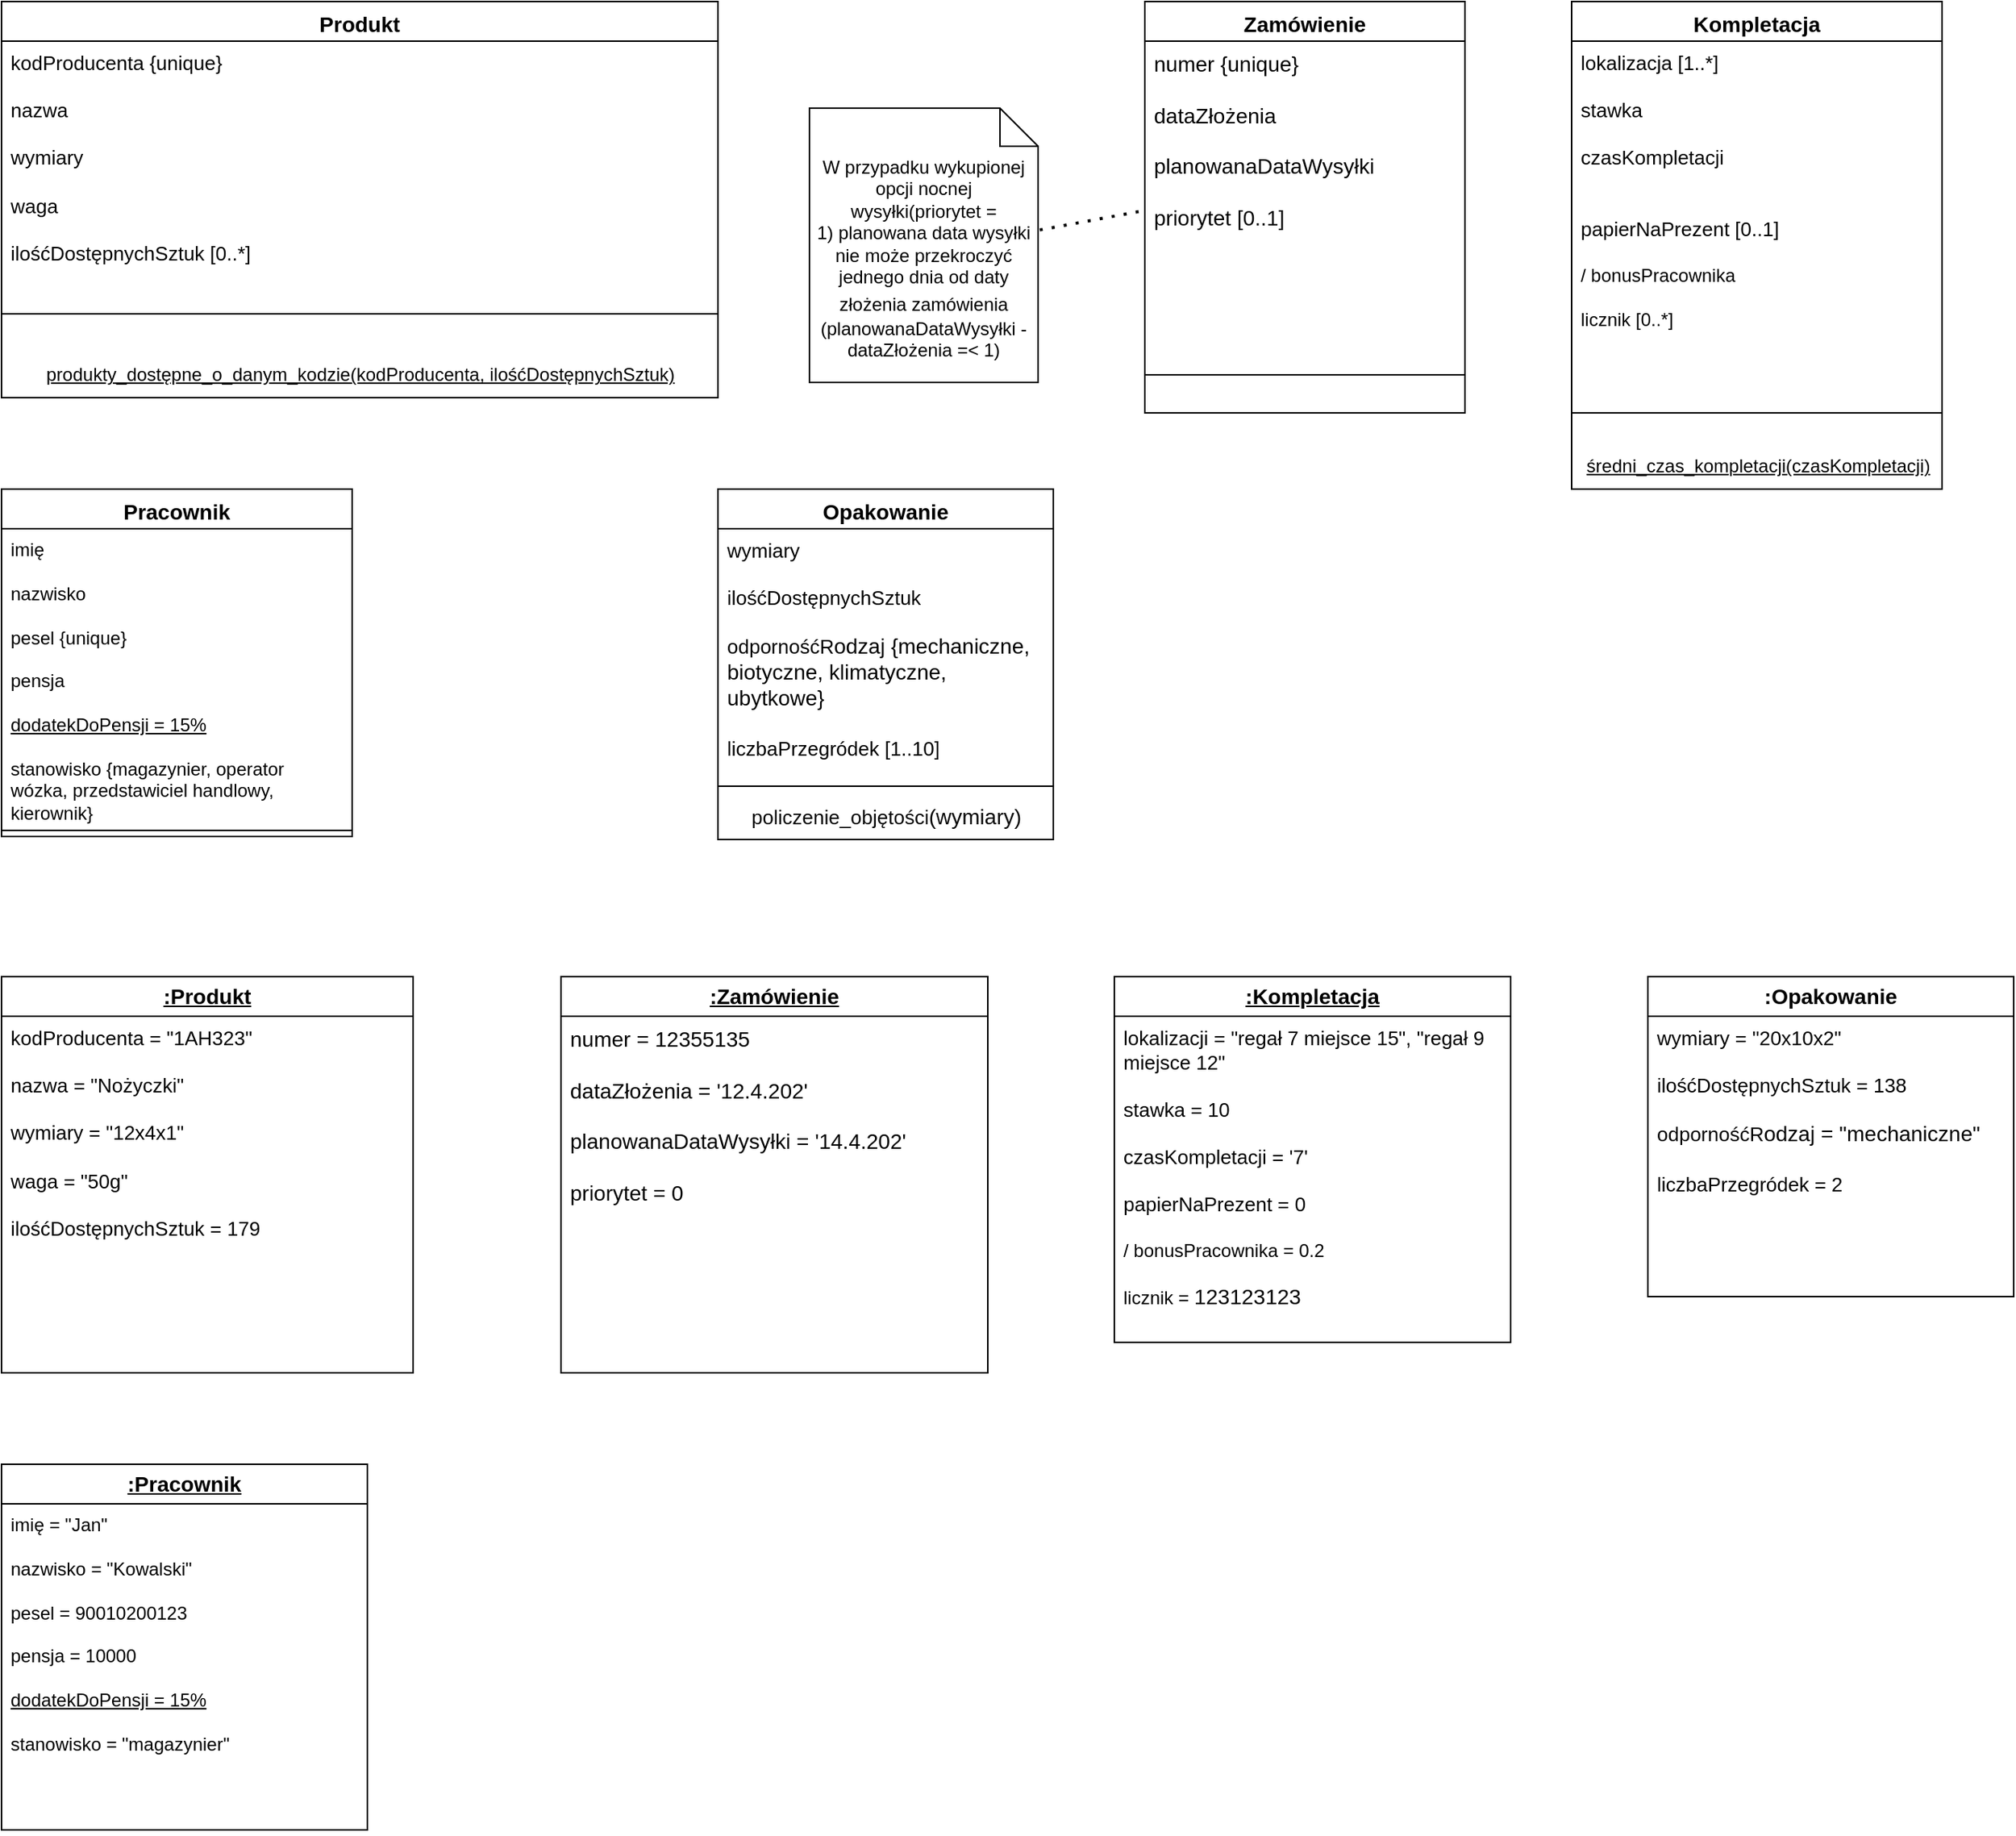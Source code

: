 <mxfile version="24.8.3">
  <diagram id="C5RBs43oDa-KdzZeNtuy" name="Page-1">
    <mxGraphModel dx="1289" dy="862" grid="1" gridSize="10" guides="1" tooltips="1" connect="1" arrows="1" fold="1" page="1" pageScale="1" pageWidth="827" pageHeight="1169" math="0" shadow="0">
      <root>
        <mxCell id="WIyWlLk6GJQsqaUBKTNV-0" />
        <mxCell id="WIyWlLk6GJQsqaUBKTNV-1" parent="WIyWlLk6GJQsqaUBKTNV-0" />
        <mxCell id="oWdrgxbYppHmvKw1VFX--3" value="&lt;font style=&quot;font-size: 14px;&quot;&gt;Pracownik&lt;/font&gt;" style="swimlane;fontStyle=1;align=center;verticalAlign=top;childLayout=stackLayout;horizontal=1;startSize=26;horizontalStack=0;resizeParent=1;resizeParentMax=0;resizeLast=0;collapsible=1;marginBottom=0;whiteSpace=wrap;html=1;" parent="WIyWlLk6GJQsqaUBKTNV-1" vertex="1">
          <mxGeometry x="180" y="360" width="230" height="228" as="geometry">
            <mxRectangle x="440" y="437" width="120" height="30" as="alternateBounds" />
          </mxGeometry>
        </mxCell>
        <mxCell id="oWdrgxbYppHmvKw1VFX--4" value="imię&lt;div&gt;&lt;br&gt;&lt;/div&gt;&lt;div&gt;nazwisko&lt;/div&gt;&lt;div&gt;&lt;br&gt;&lt;/div&gt;&lt;div&gt;pesel {unique}&lt;/div&gt;&lt;div&gt;&lt;br&gt;&lt;/div&gt;&lt;div&gt;pensja&lt;/div&gt;&lt;div&gt;&lt;br&gt;&lt;/div&gt;&lt;div&gt;&lt;u&gt;dodatekDoPensji = 15%&lt;/u&gt;&lt;/div&gt;&lt;div&gt;&lt;u&gt;&lt;br&gt;&lt;/u&gt;&lt;/div&gt;&lt;div&gt;stanowisko {magazynier, operator wózka, przedstawiciel handlowy, kierownik}&lt;/div&gt;&lt;div&gt;&amp;nbsp;&lt;/div&gt;&lt;div&gt;&lt;br&gt;&lt;/div&gt;" style="text;strokeColor=none;fillColor=none;align=left;verticalAlign=top;spacingLeft=4;spacingRight=4;overflow=hidden;rotatable=0;points=[[0,0.5],[1,0.5]];portConstraint=eastwest;whiteSpace=wrap;html=1;" parent="oWdrgxbYppHmvKw1VFX--3" vertex="1">
          <mxGeometry y="26" width="230" height="194" as="geometry" />
        </mxCell>
        <mxCell id="oWdrgxbYppHmvKw1VFX--5" value="" style="line;strokeWidth=1;fillColor=none;align=left;verticalAlign=middle;spacingTop=-1;spacingLeft=3;spacingRight=3;rotatable=0;labelPosition=right;points=[];portConstraint=eastwest;strokeColor=inherit;" parent="oWdrgxbYppHmvKw1VFX--3" vertex="1">
          <mxGeometry y="220" width="230" height="8" as="geometry" />
        </mxCell>
        <mxCell id="oWdrgxbYppHmvKw1VFX--7" value="&lt;font style=&quot;font-size: 14px;&quot;&gt;Zamówienie&lt;/font&gt;" style="swimlane;fontStyle=1;align=center;verticalAlign=top;childLayout=stackLayout;horizontal=1;startSize=26;horizontalStack=0;resizeParent=1;resizeParentMax=0;resizeLast=0;collapsible=1;marginBottom=0;whiteSpace=wrap;html=1;" parent="WIyWlLk6GJQsqaUBKTNV-1" vertex="1">
          <mxGeometry x="930" y="40" width="210" height="270" as="geometry" />
        </mxCell>
        <mxCell id="oWdrgxbYppHmvKw1VFX--8" value="&lt;font style=&quot;font-size: 14px;&quot;&gt;numer {unique}&lt;br&gt;&lt;br&gt;dataZłożenia&lt;br&gt;&lt;br&gt;planowanaDataWysyłki&lt;/font&gt;&lt;div&gt;&lt;font style=&quot;font-size: 14px;&quot;&gt;&lt;br&gt;&lt;/font&gt;&lt;/div&gt;&lt;div&gt;&lt;font style=&quot;font-size: 14px;&quot;&gt;priorytet [0..1]&lt;/font&gt;&lt;/div&gt;&lt;div&gt;&lt;font style=&quot;font-size: 14px;&quot;&gt;&lt;br&gt;&lt;/font&gt;&lt;/div&gt;&lt;div&gt;&lt;font style=&quot;font-size: 14px;&quot;&gt;&lt;br&gt;&lt;br&gt;&lt;br&gt;&lt;br&gt;&lt;/font&gt;&lt;/div&gt;" style="text;strokeColor=none;fillColor=none;align=left;verticalAlign=top;spacingLeft=4;spacingRight=4;overflow=hidden;rotatable=0;points=[[0,0.5],[1,0.5]];portConstraint=eastwest;whiteSpace=wrap;html=1;" parent="oWdrgxbYppHmvKw1VFX--7" vertex="1">
          <mxGeometry y="26" width="210" height="194" as="geometry" />
        </mxCell>
        <mxCell id="oWdrgxbYppHmvKw1VFX--9" value="" style="line;strokeWidth=1;fillColor=none;align=left;verticalAlign=middle;spacingTop=-1;spacingLeft=3;spacingRight=3;rotatable=0;labelPosition=right;points=[];portConstraint=eastwest;strokeColor=inherit;" parent="oWdrgxbYppHmvKw1VFX--7" vertex="1">
          <mxGeometry y="220" width="210" height="50" as="geometry" />
        </mxCell>
        <mxCell id="oWdrgxbYppHmvKw1VFX--12" value="&lt;font style=&quot;font-size: 14px;&quot;&gt;Produkt&lt;/font&gt;" style="swimlane;fontStyle=1;align=center;verticalAlign=top;childLayout=stackLayout;horizontal=1;startSize=26;horizontalStack=0;resizeParent=1;resizeParentMax=0;resizeLast=0;collapsible=1;marginBottom=0;whiteSpace=wrap;html=1;" parent="WIyWlLk6GJQsqaUBKTNV-1" vertex="1">
          <mxGeometry x="180" y="40" width="470" height="260" as="geometry" />
        </mxCell>
        <mxCell id="oWdrgxbYppHmvKw1VFX--13" value="&lt;font style=&quot;font-size: 13px;&quot;&gt;kodProducenta {unique}&lt;br&gt;&lt;br&gt;nazwa&lt;br&gt;&lt;br&gt;wymiary&lt;br&gt;&lt;br&gt;waga&lt;br&gt;&lt;br&gt;&lt;/font&gt;&lt;div&gt;&lt;font style=&quot;font-size: 13px;&quot;&gt;ilośćDostępnychSztuk [0..*]&lt;/font&gt;&lt;/div&gt;" style="text;strokeColor=none;fillColor=none;align=left;verticalAlign=top;spacingLeft=4;spacingRight=4;overflow=hidden;rotatable=0;points=[[0,0.5],[1,0.5]];portConstraint=eastwest;whiteSpace=wrap;html=1;" parent="oWdrgxbYppHmvKw1VFX--12" vertex="1">
          <mxGeometry y="26" width="470" height="154" as="geometry" />
        </mxCell>
        <mxCell id="oWdrgxbYppHmvKw1VFX--14" value="" style="line;strokeWidth=1;fillColor=none;align=left;verticalAlign=middle;spacingTop=-1;spacingLeft=3;spacingRight=3;rotatable=0;labelPosition=right;points=[];portConstraint=eastwest;strokeColor=inherit;" parent="oWdrgxbYppHmvKw1VFX--12" vertex="1">
          <mxGeometry y="180" width="470" height="50" as="geometry" />
        </mxCell>
        <mxCell id="dVtwcVcfGuW4RHbezVfc-2" value="&lt;u&gt;produkty_dostępne_o_danym_kodzie(kodProducenta, ilośćDostępnychSztuk)&lt;/u&gt;" style="text;html=1;align=center;verticalAlign=middle;resizable=0;points=[];autosize=1;strokeColor=none;fillColor=none;" vertex="1" parent="oWdrgxbYppHmvKw1VFX--12">
          <mxGeometry y="230" width="470" height="30" as="geometry" />
        </mxCell>
        <mxCell id="oWdrgxbYppHmvKw1VFX--17" value="&lt;span style=&quot;font-size: 14px;&quot;&gt;Kompletacja&lt;/span&gt;" style="swimlane;fontStyle=1;align=center;verticalAlign=top;childLayout=stackLayout;horizontal=1;startSize=26;horizontalStack=0;resizeParent=1;resizeParentMax=0;resizeLast=0;collapsible=1;marginBottom=0;whiteSpace=wrap;html=1;" parent="WIyWlLk6GJQsqaUBKTNV-1" vertex="1">
          <mxGeometry x="1210" y="40" width="243" height="320" as="geometry" />
        </mxCell>
        <mxCell id="oWdrgxbYppHmvKw1VFX--18" value="&lt;font style=&quot;font-size: 13px;&quot;&gt;lokalizacja [1..*]&lt;/font&gt;&lt;div&gt;&lt;font style=&quot;font-size: 13px;&quot;&gt;&lt;br&gt;stawka&amp;nbsp;&lt;br&gt;&lt;br&gt;&lt;/font&gt;&lt;/div&gt;&lt;div&gt;&lt;font style=&quot;font-size: 13px;&quot;&gt;czasKompletacji&lt;/font&gt;&lt;/div&gt;&lt;div&gt;&lt;font style=&quot;font-size: 13px;&quot;&gt;&lt;br&gt;&lt;br&gt;&lt;/font&gt;&lt;/div&gt;&lt;div&gt;&lt;font style=&quot;font-size: 13px;&quot;&gt;papierNaPrezent [0..1]&lt;br&gt;&lt;br&gt;&lt;/font&gt;&lt;/div&gt;&lt;div&gt;/ bonusPracownika&lt;/div&gt;&lt;div&gt;&lt;br&gt;&lt;/div&gt;&lt;div&gt;licznik [0..*]&lt;/div&gt;" style="text;strokeColor=none;fillColor=none;align=left;verticalAlign=top;spacingLeft=4;spacingRight=4;overflow=hidden;rotatable=0;points=[[0,0.5],[1,0.5]];portConstraint=eastwest;whiteSpace=wrap;html=1;" parent="oWdrgxbYppHmvKw1VFX--17" vertex="1">
          <mxGeometry y="26" width="243" height="224" as="geometry" />
        </mxCell>
        <mxCell id="oWdrgxbYppHmvKw1VFX--19" value="" style="line;strokeWidth=1;fillColor=none;align=left;verticalAlign=middle;spacingTop=-1;spacingLeft=3;spacingRight=3;rotatable=0;labelPosition=right;points=[];portConstraint=eastwest;strokeColor=inherit;" parent="oWdrgxbYppHmvKw1VFX--17" vertex="1">
          <mxGeometry y="250" width="243" height="40" as="geometry" />
        </mxCell>
        <mxCell id="dVtwcVcfGuW4RHbezVfc-3" value="&lt;u&gt;średni_czas_kompletacji(czasKompletacji)&lt;/u&gt;" style="text;html=1;align=center;verticalAlign=middle;resizable=0;points=[];autosize=1;strokeColor=none;fillColor=none;" vertex="1" parent="oWdrgxbYppHmvKw1VFX--17">
          <mxGeometry y="290" width="243" height="30" as="geometry" />
        </mxCell>
        <mxCell id="oWdrgxbYppHmvKw1VFX--20" value="&lt;font style=&quot;font-size: 14px;&quot;&gt;Opakowanie&lt;/font&gt;" style="swimlane;fontStyle=1;align=center;verticalAlign=top;childLayout=stackLayout;horizontal=1;startSize=26;horizontalStack=0;resizeParent=1;resizeParentMax=0;resizeLast=0;collapsible=1;marginBottom=0;whiteSpace=wrap;html=1;" parent="WIyWlLk6GJQsqaUBKTNV-1" vertex="1">
          <mxGeometry x="650" y="360" width="220" height="230" as="geometry" />
        </mxCell>
        <mxCell id="oWdrgxbYppHmvKw1VFX--21" value="&lt;font size=&quot;2&quot;&gt;wymiary&lt;/font&gt;&lt;br&gt;&lt;div&gt;&lt;font style=&quot;font-size: 13px;&quot;&gt;&lt;br&gt;ilośćDostępnychSztuk&lt;/font&gt;&lt;/div&gt;&lt;div&gt;&lt;font style=&quot;font-size: 13px;&quot;&gt;&lt;br&gt;odpornośćR&lt;/font&gt;&lt;span style=&quot;font-size: 14px;&quot;&gt;odzaj {mechaniczne, biotyczne, klimatyczne, ubytkowe}&lt;/span&gt;&lt;/div&gt;&lt;div&gt;&lt;span style=&quot;font-size: 14px;&quot;&gt;&lt;br&gt;&lt;/span&gt;&lt;/div&gt;&lt;div&gt;&lt;font style=&quot;font-size: 13px;&quot;&gt;liczbaPrzegródek [1..10]&lt;/font&gt;&lt;/div&gt;" style="text;strokeColor=none;fillColor=none;align=left;verticalAlign=top;spacingLeft=4;spacingRight=4;overflow=hidden;rotatable=0;points=[[0,0.5],[1,0.5]];portConstraint=eastwest;whiteSpace=wrap;html=1;" parent="oWdrgxbYppHmvKw1VFX--20" vertex="1">
          <mxGeometry y="26" width="220" height="164" as="geometry" />
        </mxCell>
        <mxCell id="oWdrgxbYppHmvKw1VFX--22" value="" style="line;strokeWidth=1;fillColor=none;align=left;verticalAlign=middle;spacingTop=-1;spacingLeft=3;spacingRight=3;rotatable=0;labelPosition=right;points=[];portConstraint=eastwest;strokeColor=inherit;" parent="oWdrgxbYppHmvKw1VFX--20" vertex="1">
          <mxGeometry y="190" width="220" height="10" as="geometry" />
        </mxCell>
        <mxCell id="oWdrgxbYppHmvKw1VFX--23" value="&lt;div style=&quot;text-align: left;&quot;&gt;&lt;span style=&quot;white-space: normal; caret-color: rgb(7, 7, 7); color: rgb(7, 7, 7); text-align: left;&quot;&gt;&lt;font size=&quot;2&quot;&gt;policzenie_objętości&lt;/font&gt;&lt;/span&gt;&lt;span style=&quot;white-space: normal; caret-color: rgb(7, 7, 7); color: rgb(7, 7, 7); font-size: 14px; text-align: left;&quot;&gt;(wymiary)&lt;/span&gt;&lt;/div&gt;" style="text;html=1;align=center;verticalAlign=middle;resizable=0;points=[];autosize=1;strokeColor=none;fillColor=none;" parent="oWdrgxbYppHmvKw1VFX--20" vertex="1">
          <mxGeometry y="200" width="220" height="30" as="geometry" />
        </mxCell>
        <mxCell id="oWdrgxbYppHmvKw1VFX--25" value="&lt;span style=&quot;text-align: left;&quot;&gt;&lt;font style=&quot;font-size: 14px;&quot;&gt;&lt;b&gt;&lt;u&gt;:Produkt&lt;/u&gt;&lt;/b&gt;&lt;/font&gt;&lt;/span&gt;" style="swimlane;fontStyle=0;childLayout=stackLayout;horizontal=1;startSize=26;fillColor=none;horizontalStack=0;resizeParent=1;resizeParentMax=0;resizeLast=0;collapsible=1;marginBottom=0;whiteSpace=wrap;html=1;" parent="WIyWlLk6GJQsqaUBKTNV-1" vertex="1">
          <mxGeometry x="180" y="680" width="270" height="260" as="geometry" />
        </mxCell>
        <mxCell id="oWdrgxbYppHmvKw1VFX--26" value="&lt;div style=&quot;font-size: 13px;&quot;&gt;kodProducenta = &quot;1AH323&quot;&lt;br&gt;&lt;br&gt;nazwa = &quot;Nożyczki&quot;&lt;br&gt;&lt;br&gt;wymiary = &quot;12x4x1&quot;&lt;br&gt;&lt;br&gt;waga = &quot;50g&quot;&lt;br&gt;&lt;br&gt;&lt;div style=&quot;font-size: 12px;&quot;&gt;&lt;font style=&quot;font-size: 13px;&quot;&gt;ilośćDostępnychSztuk = 179&lt;/font&gt;&lt;/div&gt;&lt;/div&gt;" style="text;strokeColor=none;fillColor=none;align=left;verticalAlign=top;spacingLeft=4;spacingRight=4;overflow=hidden;rotatable=0;points=[[0,0.5],[1,0.5]];portConstraint=eastwest;whiteSpace=wrap;html=1;" parent="oWdrgxbYppHmvKw1VFX--25" vertex="1">
          <mxGeometry y="26" width="270" height="234" as="geometry" />
        </mxCell>
        <mxCell id="oWdrgxbYppHmvKw1VFX--27" value="&lt;span style=&quot;text-align: left;&quot;&gt;&lt;font style=&quot;font-size: 14px;&quot;&gt;&lt;b&gt;&lt;u&gt;:Zamówienie&lt;/u&gt;&lt;/b&gt;&lt;/font&gt;&lt;/span&gt;" style="swimlane;fontStyle=0;childLayout=stackLayout;horizontal=1;startSize=26;fillColor=none;horizontalStack=0;resizeParent=1;resizeParentMax=0;resizeLast=0;collapsible=1;marginBottom=0;whiteSpace=wrap;html=1;" parent="WIyWlLk6GJQsqaUBKTNV-1" vertex="1">
          <mxGeometry x="547" y="680" width="280" height="260" as="geometry" />
        </mxCell>
        <mxCell id="oWdrgxbYppHmvKw1VFX--28" value="&lt;font style=&quot;font-size: 14px;&quot;&gt;numer = 12355135&lt;br&gt;&lt;br&gt;dataZłożenia = &#39;12.4.202&#39;&lt;br&gt;&lt;br&gt;planowanaDataWysyłki = &#39;14.4.202&#39;&lt;/font&gt;&lt;div&gt;&lt;font style=&quot;font-size: 14px;&quot;&gt;&lt;br&gt;&lt;/font&gt;&lt;/div&gt;&lt;div&gt;&lt;font style=&quot;font-size: 14px;&quot;&gt;priorytet = 0&lt;/font&gt;&lt;/div&gt;" style="text;strokeColor=none;fillColor=none;align=left;verticalAlign=top;spacingLeft=4;spacingRight=4;overflow=hidden;rotatable=0;points=[[0,0.5],[1,0.5]];portConstraint=eastwest;whiteSpace=wrap;html=1;" parent="oWdrgxbYppHmvKw1VFX--27" vertex="1">
          <mxGeometry y="26" width="280" height="234" as="geometry" />
        </mxCell>
        <mxCell id="oWdrgxbYppHmvKw1VFX--29" value="&lt;span style=&quot;font-size: 14px; text-align: left;&quot;&gt;&lt;b&gt;&lt;u&gt;:Kompletacja&lt;/u&gt;&lt;/b&gt;&lt;/span&gt;" style="swimlane;fontStyle=0;childLayout=stackLayout;horizontal=1;startSize=26;fillColor=none;horizontalStack=0;resizeParent=1;resizeParentMax=0;resizeLast=0;collapsible=1;marginBottom=0;whiteSpace=wrap;html=1;" parent="WIyWlLk6GJQsqaUBKTNV-1" vertex="1">
          <mxGeometry x="910" y="680" width="260" height="240" as="geometry" />
        </mxCell>
        <mxCell id="oWdrgxbYppHmvKw1VFX--30" value="&lt;font style=&quot;font-size: 13px;&quot;&gt;lokalizacji = &quot;regał 7 miejsce 15&quot;,&amp;nbsp;&lt;/font&gt;&lt;span style=&quot;font-size: 13px;&quot;&gt;&quot;regał 9 miejsce 12&quot;&lt;/span&gt;&lt;div&gt;&lt;font style=&quot;font-size: 13px;&quot;&gt;&lt;br&gt;stawka = 10&lt;br&gt;&lt;br&gt;&lt;/font&gt;&lt;/div&gt;&lt;div&gt;&lt;font style=&quot;font-size: 13px;&quot;&gt;czasKompletacji = &#39;7&#39;&lt;/font&gt;&lt;/div&gt;&lt;div&gt;&lt;font style=&quot;font-size: 13px;&quot;&gt;&lt;br&gt;&lt;/font&gt;&lt;/div&gt;&lt;div&gt;&lt;font style=&quot;font-size: 13px;&quot;&gt;papierNaPrezent = 0&lt;br&gt;&lt;br&gt;&lt;/font&gt;&lt;/div&gt;&lt;div&gt;/ bonusPracownika = 0.2&lt;/div&gt;&lt;div&gt;&lt;br&gt;&lt;/div&gt;&lt;div&gt;licznik =&amp;nbsp;&lt;span style=&quot;font-size: 14px;&quot;&gt;123123123&lt;/span&gt;&lt;/div&gt;" style="text;strokeColor=none;fillColor=none;align=left;verticalAlign=top;spacingLeft=4;spacingRight=4;overflow=hidden;rotatable=0;points=[[0,0.5],[1,0.5]];portConstraint=eastwest;whiteSpace=wrap;html=1;" parent="oWdrgxbYppHmvKw1VFX--29" vertex="1">
          <mxGeometry y="26" width="260" height="214" as="geometry" />
        </mxCell>
        <mxCell id="oWdrgxbYppHmvKw1VFX--31" value="&lt;span style=&quot;font-size: 14px; text-align: left;&quot;&gt;&lt;b&gt;&lt;u&gt;:Pracownik&lt;/u&gt;&lt;/b&gt;&lt;/span&gt;" style="swimlane;fontStyle=0;childLayout=stackLayout;horizontal=1;startSize=26;fillColor=none;horizontalStack=0;resizeParent=1;resizeParentMax=0;resizeLast=0;collapsible=1;marginBottom=0;whiteSpace=wrap;html=1;" parent="WIyWlLk6GJQsqaUBKTNV-1" vertex="1">
          <mxGeometry x="180" y="1000" width="240" height="240" as="geometry" />
        </mxCell>
        <mxCell id="oWdrgxbYppHmvKw1VFX--32" value="imię = &quot;Jan&quot;&lt;div&gt;&lt;br&gt;&lt;/div&gt;&lt;div&gt;nazwisko = &quot;Kowalski&quot;&lt;/div&gt;&lt;div&gt;&lt;br&gt;&lt;/div&gt;&lt;div&gt;pesel = 90010200123&lt;/div&gt;&lt;div&gt;&lt;br&gt;&lt;/div&gt;&lt;div&gt;pensja = 10000&lt;/div&gt;&lt;div&gt;&lt;br&gt;&lt;/div&gt;&lt;div&gt;&lt;u&gt;dodatekDoPensji = 15%&lt;/u&gt;&lt;/div&gt;&lt;div&gt;&lt;u&gt;&lt;br&gt;&lt;/u&gt;&lt;/div&gt;&lt;div&gt;stanowisko = &quot;magazynier&quot;&lt;/div&gt;&lt;div&gt;&amp;nbsp;&lt;/div&gt;&lt;div&gt;&lt;br&gt;&lt;/div&gt;" style="text;strokeColor=none;fillColor=none;align=left;verticalAlign=top;spacingLeft=4;spacingRight=4;overflow=hidden;rotatable=0;points=[[0,0.5],[1,0.5]];portConstraint=eastwest;whiteSpace=wrap;html=1;" parent="oWdrgxbYppHmvKw1VFX--31" vertex="1">
          <mxGeometry y="26" width="240" height="214" as="geometry" />
        </mxCell>
        <mxCell id="oWdrgxbYppHmvKw1VFX--33" value="&lt;span style=&quot;text-align: left; font-size: 14px;&quot;&gt;&lt;b&gt;&lt;font style=&quot;font-size: 14px;&quot;&gt;:Opakowanie&lt;/font&gt;&lt;/b&gt;&lt;/span&gt;" style="swimlane;fontStyle=0;childLayout=stackLayout;horizontal=1;startSize=26;fillColor=none;horizontalStack=0;resizeParent=1;resizeParentMax=0;resizeLast=0;collapsible=1;marginBottom=0;whiteSpace=wrap;html=1;" parent="WIyWlLk6GJQsqaUBKTNV-1" vertex="1">
          <mxGeometry x="1260" y="680" width="240" height="210" as="geometry" />
        </mxCell>
        <mxCell id="oWdrgxbYppHmvKw1VFX--34" value="&lt;div&gt;&lt;font size=&quot;2&quot;&gt;wymiary = &quot;20x10x2&quot;&lt;/font&gt;&lt;br&gt;&lt;div&gt;&lt;font style=&quot;font-size: 13px;&quot;&gt;&lt;br&gt;ilośćDostępnychSztuk = 138&lt;/font&gt;&lt;/div&gt;&lt;div&gt;&lt;font style=&quot;font-size: 13px;&quot;&gt;&lt;br&gt;odpornośćR&lt;/font&gt;&lt;span style=&quot;font-size: 14px;&quot;&gt;odzaj = &quot;mechaniczne&quot;&lt;/span&gt;&lt;/div&gt;&lt;div&gt;&lt;span style=&quot;font-size: 14px;&quot;&gt;&lt;br&gt;&lt;/span&gt;&lt;/div&gt;&lt;div&gt;&lt;font style=&quot;font-size: 13px;&quot;&gt;liczbaPrzegródek = 2&lt;/font&gt;&lt;/div&gt;&lt;/div&gt;" style="text;strokeColor=none;fillColor=none;align=left;verticalAlign=top;spacingLeft=4;spacingRight=4;overflow=hidden;rotatable=0;points=[[0,0.5],[1,0.5]];portConstraint=eastwest;whiteSpace=wrap;html=1;" parent="oWdrgxbYppHmvKw1VFX--33" vertex="1">
          <mxGeometry y="26" width="240" height="184" as="geometry" />
        </mxCell>
        <mxCell id="dVtwcVcfGuW4RHbezVfc-6" value="W przypadku wykupionej opcji nocnej wysyłki(priorytet = 1)&amp;nbsp;&lt;span style=&quot;text-align: start;&quot;&gt;&lt;font style=&quot;font-size: 12px;&quot;&gt;planowana data wysyłki nie może przekroczyć jednego dnia od daty złożenia zamówienia&lt;/font&gt;&lt;/span&gt;&lt;span style=&quot;font-family: -webkit-standard; font-size: medium; text-align: start;&quot;&gt;&lt;/span&gt;&lt;div&gt;&lt;span style=&quot;text-align: start;&quot;&gt;&lt;font style=&quot;font-size: 12px;&quot;&gt;(planowanaDataWysyłki - dataZłożenia =&amp;lt; 1)&lt;/font&gt;&lt;/span&gt;&lt;/div&gt;" style="shape=note2;boundedLbl=1;whiteSpace=wrap;html=1;size=25;verticalAlign=top;align=center;" vertex="1" parent="WIyWlLk6GJQsqaUBKTNV-1">
          <mxGeometry x="710" y="110" width="150" height="180" as="geometry" />
        </mxCell>
        <mxCell id="dVtwcVcfGuW4RHbezVfc-7" value="" style="endArrow=none;dashed=1;html=1;dashPattern=1 3;strokeWidth=2;rounded=0;exitX=1.007;exitY=0.444;exitDx=0;exitDy=0;exitPerimeter=0;entryX=0.005;entryY=0.572;entryDx=0;entryDy=0;entryPerimeter=0;" edge="1" parent="WIyWlLk6GJQsqaUBKTNV-1" source="dVtwcVcfGuW4RHbezVfc-6" target="oWdrgxbYppHmvKw1VFX--8">
          <mxGeometry width="50" height="50" relative="1" as="geometry">
            <mxPoint x="1050" y="210" as="sourcePoint" />
            <mxPoint x="1100" y="160" as="targetPoint" />
          </mxGeometry>
        </mxCell>
      </root>
    </mxGraphModel>
  </diagram>
</mxfile>
